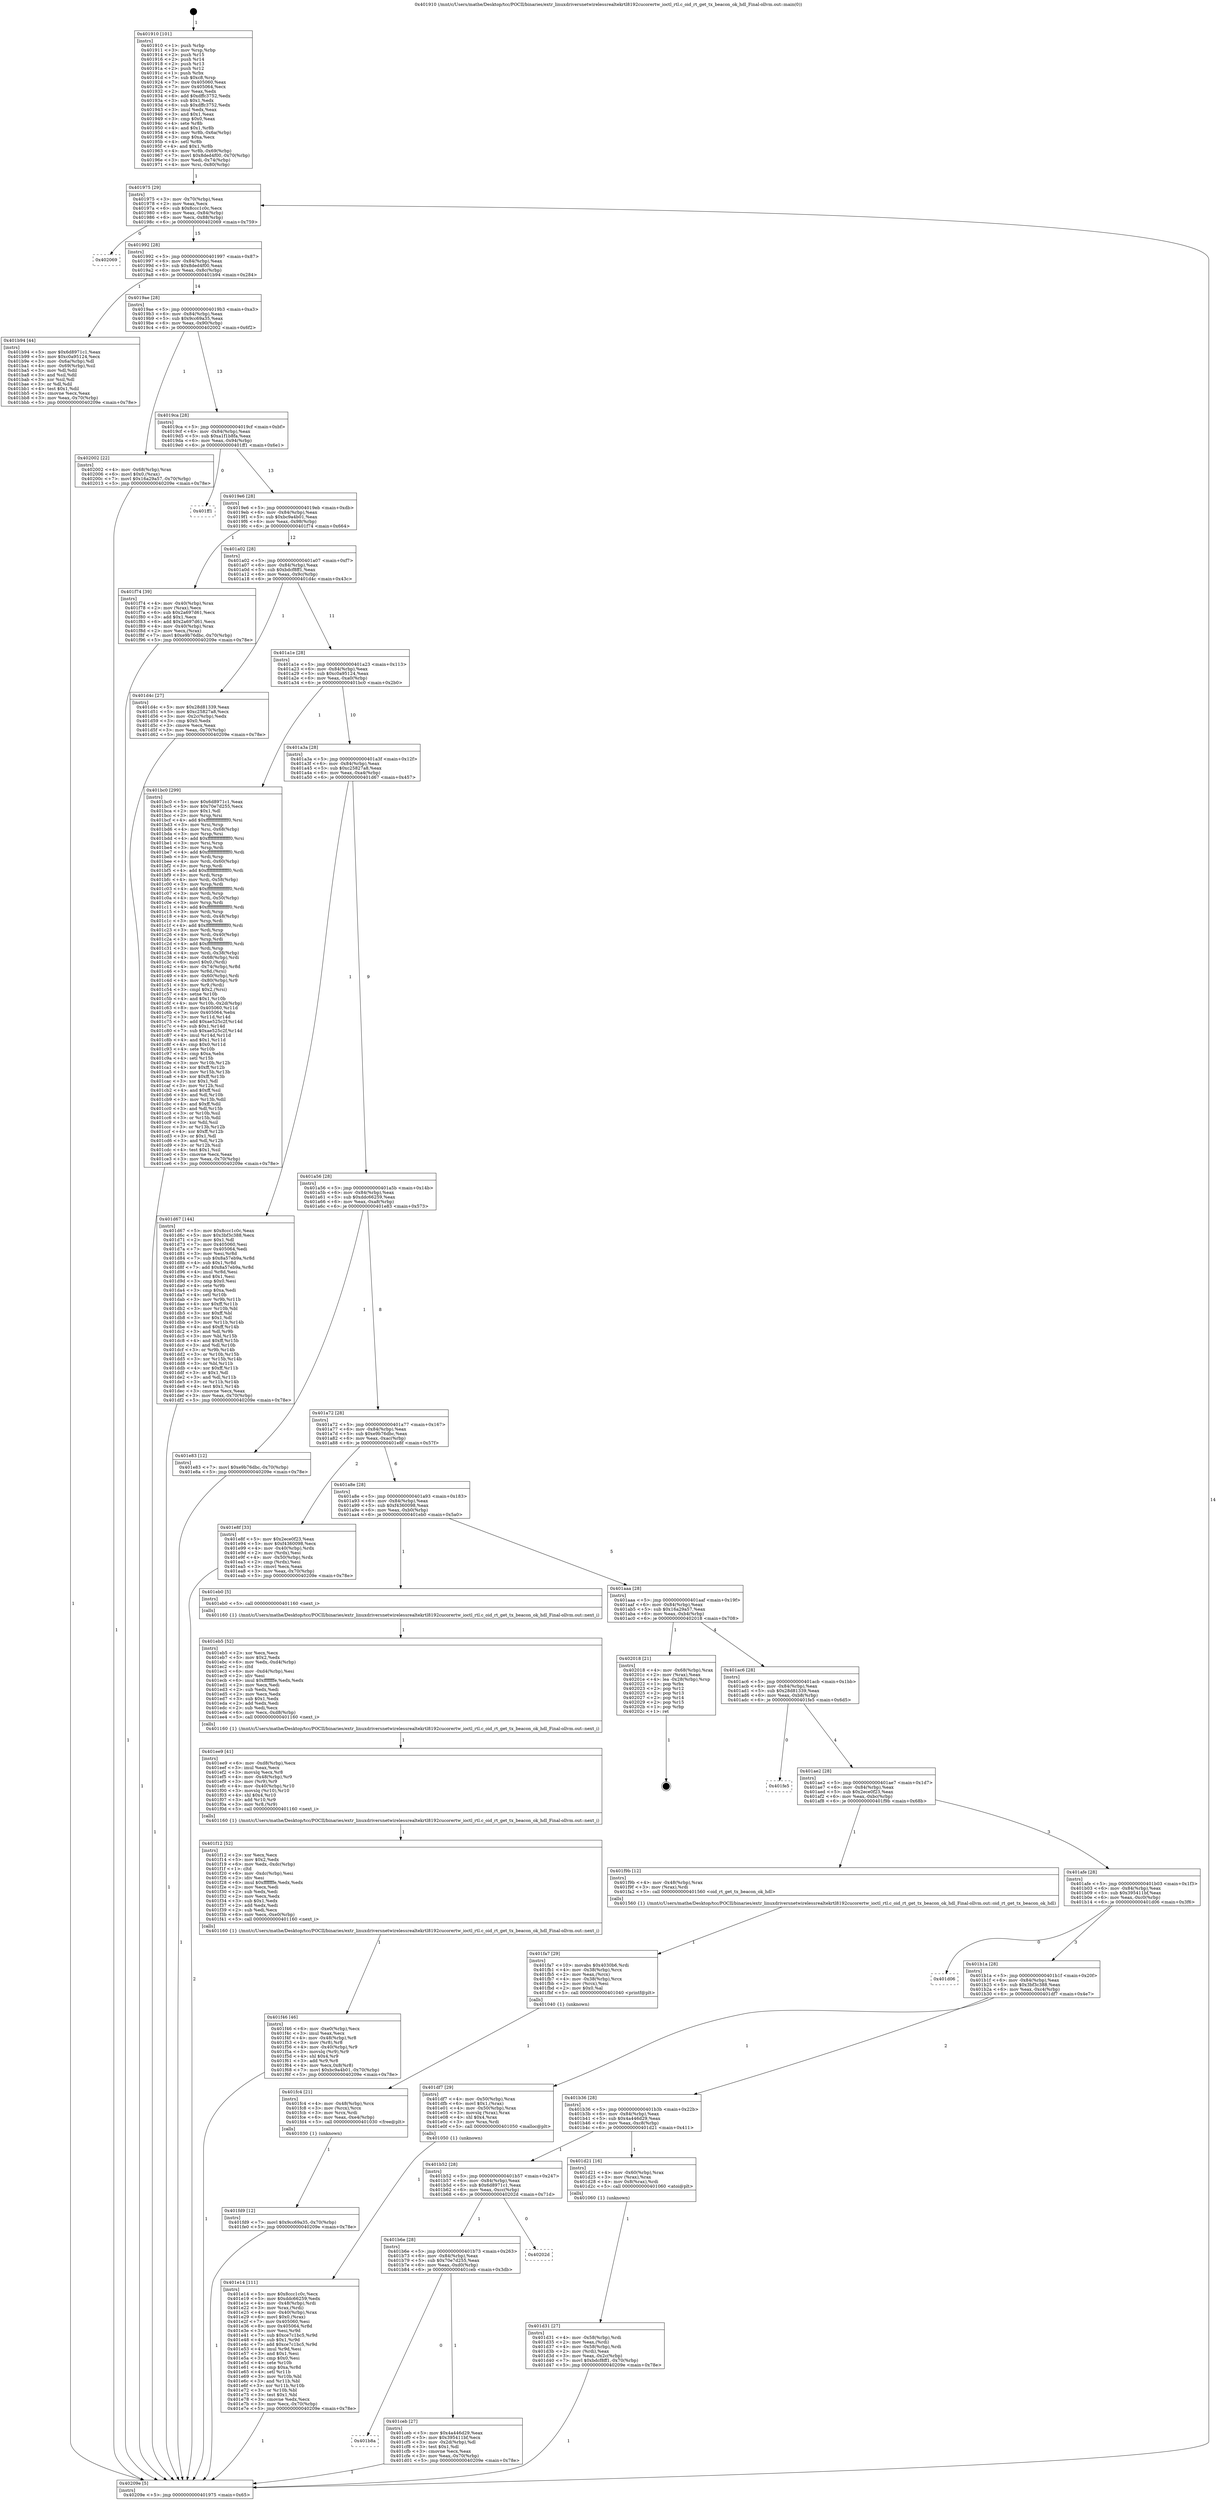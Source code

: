 digraph "0x401910" {
  label = "0x401910 (/mnt/c/Users/mathe/Desktop/tcc/POCII/binaries/extr_linuxdriversnetwirelessrealtekrtl8192cucorertw_ioctl_rtl.c_oid_rt_get_tx_beacon_ok_hdl_Final-ollvm.out::main(0))"
  labelloc = "t"
  node[shape=record]

  Entry [label="",width=0.3,height=0.3,shape=circle,fillcolor=black,style=filled]
  "0x401975" [label="{
     0x401975 [29]\l
     | [instrs]\l
     &nbsp;&nbsp;0x401975 \<+3\>: mov -0x70(%rbp),%eax\l
     &nbsp;&nbsp;0x401978 \<+2\>: mov %eax,%ecx\l
     &nbsp;&nbsp;0x40197a \<+6\>: sub $0x8ccc1c0c,%ecx\l
     &nbsp;&nbsp;0x401980 \<+6\>: mov %eax,-0x84(%rbp)\l
     &nbsp;&nbsp;0x401986 \<+6\>: mov %ecx,-0x88(%rbp)\l
     &nbsp;&nbsp;0x40198c \<+6\>: je 0000000000402069 \<main+0x759\>\l
  }"]
  "0x402069" [label="{
     0x402069\l
  }", style=dashed]
  "0x401992" [label="{
     0x401992 [28]\l
     | [instrs]\l
     &nbsp;&nbsp;0x401992 \<+5\>: jmp 0000000000401997 \<main+0x87\>\l
     &nbsp;&nbsp;0x401997 \<+6\>: mov -0x84(%rbp),%eax\l
     &nbsp;&nbsp;0x40199d \<+5\>: sub $0x8ded4f00,%eax\l
     &nbsp;&nbsp;0x4019a2 \<+6\>: mov %eax,-0x8c(%rbp)\l
     &nbsp;&nbsp;0x4019a8 \<+6\>: je 0000000000401b94 \<main+0x284\>\l
  }"]
  Exit [label="",width=0.3,height=0.3,shape=circle,fillcolor=black,style=filled,peripheries=2]
  "0x401b94" [label="{
     0x401b94 [44]\l
     | [instrs]\l
     &nbsp;&nbsp;0x401b94 \<+5\>: mov $0x6d8971c1,%eax\l
     &nbsp;&nbsp;0x401b99 \<+5\>: mov $0xc0a95124,%ecx\l
     &nbsp;&nbsp;0x401b9e \<+3\>: mov -0x6a(%rbp),%dl\l
     &nbsp;&nbsp;0x401ba1 \<+4\>: mov -0x69(%rbp),%sil\l
     &nbsp;&nbsp;0x401ba5 \<+3\>: mov %dl,%dil\l
     &nbsp;&nbsp;0x401ba8 \<+3\>: and %sil,%dil\l
     &nbsp;&nbsp;0x401bab \<+3\>: xor %sil,%dl\l
     &nbsp;&nbsp;0x401bae \<+3\>: or %dl,%dil\l
     &nbsp;&nbsp;0x401bb1 \<+4\>: test $0x1,%dil\l
     &nbsp;&nbsp;0x401bb5 \<+3\>: cmovne %ecx,%eax\l
     &nbsp;&nbsp;0x401bb8 \<+3\>: mov %eax,-0x70(%rbp)\l
     &nbsp;&nbsp;0x401bbb \<+5\>: jmp 000000000040209e \<main+0x78e\>\l
  }"]
  "0x4019ae" [label="{
     0x4019ae [28]\l
     | [instrs]\l
     &nbsp;&nbsp;0x4019ae \<+5\>: jmp 00000000004019b3 \<main+0xa3\>\l
     &nbsp;&nbsp;0x4019b3 \<+6\>: mov -0x84(%rbp),%eax\l
     &nbsp;&nbsp;0x4019b9 \<+5\>: sub $0x9cc69a35,%eax\l
     &nbsp;&nbsp;0x4019be \<+6\>: mov %eax,-0x90(%rbp)\l
     &nbsp;&nbsp;0x4019c4 \<+6\>: je 0000000000402002 \<main+0x6f2\>\l
  }"]
  "0x40209e" [label="{
     0x40209e [5]\l
     | [instrs]\l
     &nbsp;&nbsp;0x40209e \<+5\>: jmp 0000000000401975 \<main+0x65\>\l
  }"]
  "0x401910" [label="{
     0x401910 [101]\l
     | [instrs]\l
     &nbsp;&nbsp;0x401910 \<+1\>: push %rbp\l
     &nbsp;&nbsp;0x401911 \<+3\>: mov %rsp,%rbp\l
     &nbsp;&nbsp;0x401914 \<+2\>: push %r15\l
     &nbsp;&nbsp;0x401916 \<+2\>: push %r14\l
     &nbsp;&nbsp;0x401918 \<+2\>: push %r13\l
     &nbsp;&nbsp;0x40191a \<+2\>: push %r12\l
     &nbsp;&nbsp;0x40191c \<+1\>: push %rbx\l
     &nbsp;&nbsp;0x40191d \<+7\>: sub $0xc8,%rsp\l
     &nbsp;&nbsp;0x401924 \<+7\>: mov 0x405060,%eax\l
     &nbsp;&nbsp;0x40192b \<+7\>: mov 0x405064,%ecx\l
     &nbsp;&nbsp;0x401932 \<+2\>: mov %eax,%edx\l
     &nbsp;&nbsp;0x401934 \<+6\>: add $0xdffc3752,%edx\l
     &nbsp;&nbsp;0x40193a \<+3\>: sub $0x1,%edx\l
     &nbsp;&nbsp;0x40193d \<+6\>: sub $0xdffc3752,%edx\l
     &nbsp;&nbsp;0x401943 \<+3\>: imul %edx,%eax\l
     &nbsp;&nbsp;0x401946 \<+3\>: and $0x1,%eax\l
     &nbsp;&nbsp;0x401949 \<+3\>: cmp $0x0,%eax\l
     &nbsp;&nbsp;0x40194c \<+4\>: sete %r8b\l
     &nbsp;&nbsp;0x401950 \<+4\>: and $0x1,%r8b\l
     &nbsp;&nbsp;0x401954 \<+4\>: mov %r8b,-0x6a(%rbp)\l
     &nbsp;&nbsp;0x401958 \<+3\>: cmp $0xa,%ecx\l
     &nbsp;&nbsp;0x40195b \<+4\>: setl %r8b\l
     &nbsp;&nbsp;0x40195f \<+4\>: and $0x1,%r8b\l
     &nbsp;&nbsp;0x401963 \<+4\>: mov %r8b,-0x69(%rbp)\l
     &nbsp;&nbsp;0x401967 \<+7\>: movl $0x8ded4f00,-0x70(%rbp)\l
     &nbsp;&nbsp;0x40196e \<+3\>: mov %edi,-0x74(%rbp)\l
     &nbsp;&nbsp;0x401971 \<+4\>: mov %rsi,-0x80(%rbp)\l
  }"]
  "0x401fd9" [label="{
     0x401fd9 [12]\l
     | [instrs]\l
     &nbsp;&nbsp;0x401fd9 \<+7\>: movl $0x9cc69a35,-0x70(%rbp)\l
     &nbsp;&nbsp;0x401fe0 \<+5\>: jmp 000000000040209e \<main+0x78e\>\l
  }"]
  "0x402002" [label="{
     0x402002 [22]\l
     | [instrs]\l
     &nbsp;&nbsp;0x402002 \<+4\>: mov -0x68(%rbp),%rax\l
     &nbsp;&nbsp;0x402006 \<+6\>: movl $0x0,(%rax)\l
     &nbsp;&nbsp;0x40200c \<+7\>: movl $0x16a29a57,-0x70(%rbp)\l
     &nbsp;&nbsp;0x402013 \<+5\>: jmp 000000000040209e \<main+0x78e\>\l
  }"]
  "0x4019ca" [label="{
     0x4019ca [28]\l
     | [instrs]\l
     &nbsp;&nbsp;0x4019ca \<+5\>: jmp 00000000004019cf \<main+0xbf\>\l
     &nbsp;&nbsp;0x4019cf \<+6\>: mov -0x84(%rbp),%eax\l
     &nbsp;&nbsp;0x4019d5 \<+5\>: sub $0xa1f1b8fa,%eax\l
     &nbsp;&nbsp;0x4019da \<+6\>: mov %eax,-0x94(%rbp)\l
     &nbsp;&nbsp;0x4019e0 \<+6\>: je 0000000000401ff1 \<main+0x6e1\>\l
  }"]
  "0x401fc4" [label="{
     0x401fc4 [21]\l
     | [instrs]\l
     &nbsp;&nbsp;0x401fc4 \<+4\>: mov -0x48(%rbp),%rcx\l
     &nbsp;&nbsp;0x401fc8 \<+3\>: mov (%rcx),%rcx\l
     &nbsp;&nbsp;0x401fcb \<+3\>: mov %rcx,%rdi\l
     &nbsp;&nbsp;0x401fce \<+6\>: mov %eax,-0xe4(%rbp)\l
     &nbsp;&nbsp;0x401fd4 \<+5\>: call 0000000000401030 \<free@plt\>\l
     | [calls]\l
     &nbsp;&nbsp;0x401030 \{1\} (unknown)\l
  }"]
  "0x401ff1" [label="{
     0x401ff1\l
  }", style=dashed]
  "0x4019e6" [label="{
     0x4019e6 [28]\l
     | [instrs]\l
     &nbsp;&nbsp;0x4019e6 \<+5\>: jmp 00000000004019eb \<main+0xdb\>\l
     &nbsp;&nbsp;0x4019eb \<+6\>: mov -0x84(%rbp),%eax\l
     &nbsp;&nbsp;0x4019f1 \<+5\>: sub $0xbc9a4b01,%eax\l
     &nbsp;&nbsp;0x4019f6 \<+6\>: mov %eax,-0x98(%rbp)\l
     &nbsp;&nbsp;0x4019fc \<+6\>: je 0000000000401f74 \<main+0x664\>\l
  }"]
  "0x401fa7" [label="{
     0x401fa7 [29]\l
     | [instrs]\l
     &nbsp;&nbsp;0x401fa7 \<+10\>: movabs $0x4030b6,%rdi\l
     &nbsp;&nbsp;0x401fb1 \<+4\>: mov -0x38(%rbp),%rcx\l
     &nbsp;&nbsp;0x401fb5 \<+2\>: mov %eax,(%rcx)\l
     &nbsp;&nbsp;0x401fb7 \<+4\>: mov -0x38(%rbp),%rcx\l
     &nbsp;&nbsp;0x401fbb \<+2\>: mov (%rcx),%esi\l
     &nbsp;&nbsp;0x401fbd \<+2\>: mov $0x0,%al\l
     &nbsp;&nbsp;0x401fbf \<+5\>: call 0000000000401040 \<printf@plt\>\l
     | [calls]\l
     &nbsp;&nbsp;0x401040 \{1\} (unknown)\l
  }"]
  "0x401f74" [label="{
     0x401f74 [39]\l
     | [instrs]\l
     &nbsp;&nbsp;0x401f74 \<+4\>: mov -0x40(%rbp),%rax\l
     &nbsp;&nbsp;0x401f78 \<+2\>: mov (%rax),%ecx\l
     &nbsp;&nbsp;0x401f7a \<+6\>: sub $0x2a697d61,%ecx\l
     &nbsp;&nbsp;0x401f80 \<+3\>: add $0x1,%ecx\l
     &nbsp;&nbsp;0x401f83 \<+6\>: add $0x2a697d61,%ecx\l
     &nbsp;&nbsp;0x401f89 \<+4\>: mov -0x40(%rbp),%rax\l
     &nbsp;&nbsp;0x401f8d \<+2\>: mov %ecx,(%rax)\l
     &nbsp;&nbsp;0x401f8f \<+7\>: movl $0xe9b76dbc,-0x70(%rbp)\l
     &nbsp;&nbsp;0x401f96 \<+5\>: jmp 000000000040209e \<main+0x78e\>\l
  }"]
  "0x401a02" [label="{
     0x401a02 [28]\l
     | [instrs]\l
     &nbsp;&nbsp;0x401a02 \<+5\>: jmp 0000000000401a07 \<main+0xf7\>\l
     &nbsp;&nbsp;0x401a07 \<+6\>: mov -0x84(%rbp),%eax\l
     &nbsp;&nbsp;0x401a0d \<+5\>: sub $0xbdcf8ff1,%eax\l
     &nbsp;&nbsp;0x401a12 \<+6\>: mov %eax,-0x9c(%rbp)\l
     &nbsp;&nbsp;0x401a18 \<+6\>: je 0000000000401d4c \<main+0x43c\>\l
  }"]
  "0x401f46" [label="{
     0x401f46 [46]\l
     | [instrs]\l
     &nbsp;&nbsp;0x401f46 \<+6\>: mov -0xe0(%rbp),%ecx\l
     &nbsp;&nbsp;0x401f4c \<+3\>: imul %eax,%ecx\l
     &nbsp;&nbsp;0x401f4f \<+4\>: mov -0x48(%rbp),%r8\l
     &nbsp;&nbsp;0x401f53 \<+3\>: mov (%r8),%r8\l
     &nbsp;&nbsp;0x401f56 \<+4\>: mov -0x40(%rbp),%r9\l
     &nbsp;&nbsp;0x401f5a \<+3\>: movslq (%r9),%r9\l
     &nbsp;&nbsp;0x401f5d \<+4\>: shl $0x4,%r9\l
     &nbsp;&nbsp;0x401f61 \<+3\>: add %r9,%r8\l
     &nbsp;&nbsp;0x401f64 \<+4\>: mov %ecx,0x8(%r8)\l
     &nbsp;&nbsp;0x401f68 \<+7\>: movl $0xbc9a4b01,-0x70(%rbp)\l
     &nbsp;&nbsp;0x401f6f \<+5\>: jmp 000000000040209e \<main+0x78e\>\l
  }"]
  "0x401d4c" [label="{
     0x401d4c [27]\l
     | [instrs]\l
     &nbsp;&nbsp;0x401d4c \<+5\>: mov $0x28d81339,%eax\l
     &nbsp;&nbsp;0x401d51 \<+5\>: mov $0xc25827a8,%ecx\l
     &nbsp;&nbsp;0x401d56 \<+3\>: mov -0x2c(%rbp),%edx\l
     &nbsp;&nbsp;0x401d59 \<+3\>: cmp $0x0,%edx\l
     &nbsp;&nbsp;0x401d5c \<+3\>: cmove %ecx,%eax\l
     &nbsp;&nbsp;0x401d5f \<+3\>: mov %eax,-0x70(%rbp)\l
     &nbsp;&nbsp;0x401d62 \<+5\>: jmp 000000000040209e \<main+0x78e\>\l
  }"]
  "0x401a1e" [label="{
     0x401a1e [28]\l
     | [instrs]\l
     &nbsp;&nbsp;0x401a1e \<+5\>: jmp 0000000000401a23 \<main+0x113\>\l
     &nbsp;&nbsp;0x401a23 \<+6\>: mov -0x84(%rbp),%eax\l
     &nbsp;&nbsp;0x401a29 \<+5\>: sub $0xc0a95124,%eax\l
     &nbsp;&nbsp;0x401a2e \<+6\>: mov %eax,-0xa0(%rbp)\l
     &nbsp;&nbsp;0x401a34 \<+6\>: je 0000000000401bc0 \<main+0x2b0\>\l
  }"]
  "0x401f12" [label="{
     0x401f12 [52]\l
     | [instrs]\l
     &nbsp;&nbsp;0x401f12 \<+2\>: xor %ecx,%ecx\l
     &nbsp;&nbsp;0x401f14 \<+5\>: mov $0x2,%edx\l
     &nbsp;&nbsp;0x401f19 \<+6\>: mov %edx,-0xdc(%rbp)\l
     &nbsp;&nbsp;0x401f1f \<+1\>: cltd\l
     &nbsp;&nbsp;0x401f20 \<+6\>: mov -0xdc(%rbp),%esi\l
     &nbsp;&nbsp;0x401f26 \<+2\>: idiv %esi\l
     &nbsp;&nbsp;0x401f28 \<+6\>: imul $0xfffffffe,%edx,%edx\l
     &nbsp;&nbsp;0x401f2e \<+2\>: mov %ecx,%edi\l
     &nbsp;&nbsp;0x401f30 \<+2\>: sub %edx,%edi\l
     &nbsp;&nbsp;0x401f32 \<+2\>: mov %ecx,%edx\l
     &nbsp;&nbsp;0x401f34 \<+3\>: sub $0x1,%edx\l
     &nbsp;&nbsp;0x401f37 \<+2\>: add %edx,%edi\l
     &nbsp;&nbsp;0x401f39 \<+2\>: sub %edi,%ecx\l
     &nbsp;&nbsp;0x401f3b \<+6\>: mov %ecx,-0xe0(%rbp)\l
     &nbsp;&nbsp;0x401f41 \<+5\>: call 0000000000401160 \<next_i\>\l
     | [calls]\l
     &nbsp;&nbsp;0x401160 \{1\} (/mnt/c/Users/mathe/Desktop/tcc/POCII/binaries/extr_linuxdriversnetwirelessrealtekrtl8192cucorertw_ioctl_rtl.c_oid_rt_get_tx_beacon_ok_hdl_Final-ollvm.out::next_i)\l
  }"]
  "0x401bc0" [label="{
     0x401bc0 [299]\l
     | [instrs]\l
     &nbsp;&nbsp;0x401bc0 \<+5\>: mov $0x6d8971c1,%eax\l
     &nbsp;&nbsp;0x401bc5 \<+5\>: mov $0x70e7d255,%ecx\l
     &nbsp;&nbsp;0x401bca \<+2\>: mov $0x1,%dl\l
     &nbsp;&nbsp;0x401bcc \<+3\>: mov %rsp,%rsi\l
     &nbsp;&nbsp;0x401bcf \<+4\>: add $0xfffffffffffffff0,%rsi\l
     &nbsp;&nbsp;0x401bd3 \<+3\>: mov %rsi,%rsp\l
     &nbsp;&nbsp;0x401bd6 \<+4\>: mov %rsi,-0x68(%rbp)\l
     &nbsp;&nbsp;0x401bda \<+3\>: mov %rsp,%rsi\l
     &nbsp;&nbsp;0x401bdd \<+4\>: add $0xfffffffffffffff0,%rsi\l
     &nbsp;&nbsp;0x401be1 \<+3\>: mov %rsi,%rsp\l
     &nbsp;&nbsp;0x401be4 \<+3\>: mov %rsp,%rdi\l
     &nbsp;&nbsp;0x401be7 \<+4\>: add $0xfffffffffffffff0,%rdi\l
     &nbsp;&nbsp;0x401beb \<+3\>: mov %rdi,%rsp\l
     &nbsp;&nbsp;0x401bee \<+4\>: mov %rdi,-0x60(%rbp)\l
     &nbsp;&nbsp;0x401bf2 \<+3\>: mov %rsp,%rdi\l
     &nbsp;&nbsp;0x401bf5 \<+4\>: add $0xfffffffffffffff0,%rdi\l
     &nbsp;&nbsp;0x401bf9 \<+3\>: mov %rdi,%rsp\l
     &nbsp;&nbsp;0x401bfc \<+4\>: mov %rdi,-0x58(%rbp)\l
     &nbsp;&nbsp;0x401c00 \<+3\>: mov %rsp,%rdi\l
     &nbsp;&nbsp;0x401c03 \<+4\>: add $0xfffffffffffffff0,%rdi\l
     &nbsp;&nbsp;0x401c07 \<+3\>: mov %rdi,%rsp\l
     &nbsp;&nbsp;0x401c0a \<+4\>: mov %rdi,-0x50(%rbp)\l
     &nbsp;&nbsp;0x401c0e \<+3\>: mov %rsp,%rdi\l
     &nbsp;&nbsp;0x401c11 \<+4\>: add $0xfffffffffffffff0,%rdi\l
     &nbsp;&nbsp;0x401c15 \<+3\>: mov %rdi,%rsp\l
     &nbsp;&nbsp;0x401c18 \<+4\>: mov %rdi,-0x48(%rbp)\l
     &nbsp;&nbsp;0x401c1c \<+3\>: mov %rsp,%rdi\l
     &nbsp;&nbsp;0x401c1f \<+4\>: add $0xfffffffffffffff0,%rdi\l
     &nbsp;&nbsp;0x401c23 \<+3\>: mov %rdi,%rsp\l
     &nbsp;&nbsp;0x401c26 \<+4\>: mov %rdi,-0x40(%rbp)\l
     &nbsp;&nbsp;0x401c2a \<+3\>: mov %rsp,%rdi\l
     &nbsp;&nbsp;0x401c2d \<+4\>: add $0xfffffffffffffff0,%rdi\l
     &nbsp;&nbsp;0x401c31 \<+3\>: mov %rdi,%rsp\l
     &nbsp;&nbsp;0x401c34 \<+4\>: mov %rdi,-0x38(%rbp)\l
     &nbsp;&nbsp;0x401c38 \<+4\>: mov -0x68(%rbp),%rdi\l
     &nbsp;&nbsp;0x401c3c \<+6\>: movl $0x0,(%rdi)\l
     &nbsp;&nbsp;0x401c42 \<+4\>: mov -0x74(%rbp),%r8d\l
     &nbsp;&nbsp;0x401c46 \<+3\>: mov %r8d,(%rsi)\l
     &nbsp;&nbsp;0x401c49 \<+4\>: mov -0x60(%rbp),%rdi\l
     &nbsp;&nbsp;0x401c4d \<+4\>: mov -0x80(%rbp),%r9\l
     &nbsp;&nbsp;0x401c51 \<+3\>: mov %r9,(%rdi)\l
     &nbsp;&nbsp;0x401c54 \<+3\>: cmpl $0x2,(%rsi)\l
     &nbsp;&nbsp;0x401c57 \<+4\>: setne %r10b\l
     &nbsp;&nbsp;0x401c5b \<+4\>: and $0x1,%r10b\l
     &nbsp;&nbsp;0x401c5f \<+4\>: mov %r10b,-0x2d(%rbp)\l
     &nbsp;&nbsp;0x401c63 \<+8\>: mov 0x405060,%r11d\l
     &nbsp;&nbsp;0x401c6b \<+7\>: mov 0x405064,%ebx\l
     &nbsp;&nbsp;0x401c72 \<+3\>: mov %r11d,%r14d\l
     &nbsp;&nbsp;0x401c75 \<+7\>: add $0xae525c2f,%r14d\l
     &nbsp;&nbsp;0x401c7c \<+4\>: sub $0x1,%r14d\l
     &nbsp;&nbsp;0x401c80 \<+7\>: sub $0xae525c2f,%r14d\l
     &nbsp;&nbsp;0x401c87 \<+4\>: imul %r14d,%r11d\l
     &nbsp;&nbsp;0x401c8b \<+4\>: and $0x1,%r11d\l
     &nbsp;&nbsp;0x401c8f \<+4\>: cmp $0x0,%r11d\l
     &nbsp;&nbsp;0x401c93 \<+4\>: sete %r10b\l
     &nbsp;&nbsp;0x401c97 \<+3\>: cmp $0xa,%ebx\l
     &nbsp;&nbsp;0x401c9a \<+4\>: setl %r15b\l
     &nbsp;&nbsp;0x401c9e \<+3\>: mov %r10b,%r12b\l
     &nbsp;&nbsp;0x401ca1 \<+4\>: xor $0xff,%r12b\l
     &nbsp;&nbsp;0x401ca5 \<+3\>: mov %r15b,%r13b\l
     &nbsp;&nbsp;0x401ca8 \<+4\>: xor $0xff,%r13b\l
     &nbsp;&nbsp;0x401cac \<+3\>: xor $0x1,%dl\l
     &nbsp;&nbsp;0x401caf \<+3\>: mov %r12b,%sil\l
     &nbsp;&nbsp;0x401cb2 \<+4\>: and $0xff,%sil\l
     &nbsp;&nbsp;0x401cb6 \<+3\>: and %dl,%r10b\l
     &nbsp;&nbsp;0x401cb9 \<+3\>: mov %r13b,%dil\l
     &nbsp;&nbsp;0x401cbc \<+4\>: and $0xff,%dil\l
     &nbsp;&nbsp;0x401cc0 \<+3\>: and %dl,%r15b\l
     &nbsp;&nbsp;0x401cc3 \<+3\>: or %r10b,%sil\l
     &nbsp;&nbsp;0x401cc6 \<+3\>: or %r15b,%dil\l
     &nbsp;&nbsp;0x401cc9 \<+3\>: xor %dil,%sil\l
     &nbsp;&nbsp;0x401ccc \<+3\>: or %r13b,%r12b\l
     &nbsp;&nbsp;0x401ccf \<+4\>: xor $0xff,%r12b\l
     &nbsp;&nbsp;0x401cd3 \<+3\>: or $0x1,%dl\l
     &nbsp;&nbsp;0x401cd6 \<+3\>: and %dl,%r12b\l
     &nbsp;&nbsp;0x401cd9 \<+3\>: or %r12b,%sil\l
     &nbsp;&nbsp;0x401cdc \<+4\>: test $0x1,%sil\l
     &nbsp;&nbsp;0x401ce0 \<+3\>: cmovne %ecx,%eax\l
     &nbsp;&nbsp;0x401ce3 \<+3\>: mov %eax,-0x70(%rbp)\l
     &nbsp;&nbsp;0x401ce6 \<+5\>: jmp 000000000040209e \<main+0x78e\>\l
  }"]
  "0x401a3a" [label="{
     0x401a3a [28]\l
     | [instrs]\l
     &nbsp;&nbsp;0x401a3a \<+5\>: jmp 0000000000401a3f \<main+0x12f\>\l
     &nbsp;&nbsp;0x401a3f \<+6\>: mov -0x84(%rbp),%eax\l
     &nbsp;&nbsp;0x401a45 \<+5\>: sub $0xc25827a8,%eax\l
     &nbsp;&nbsp;0x401a4a \<+6\>: mov %eax,-0xa4(%rbp)\l
     &nbsp;&nbsp;0x401a50 \<+6\>: je 0000000000401d67 \<main+0x457\>\l
  }"]
  "0x401ee9" [label="{
     0x401ee9 [41]\l
     | [instrs]\l
     &nbsp;&nbsp;0x401ee9 \<+6\>: mov -0xd8(%rbp),%ecx\l
     &nbsp;&nbsp;0x401eef \<+3\>: imul %eax,%ecx\l
     &nbsp;&nbsp;0x401ef2 \<+3\>: movslq %ecx,%r8\l
     &nbsp;&nbsp;0x401ef5 \<+4\>: mov -0x48(%rbp),%r9\l
     &nbsp;&nbsp;0x401ef9 \<+3\>: mov (%r9),%r9\l
     &nbsp;&nbsp;0x401efc \<+4\>: mov -0x40(%rbp),%r10\l
     &nbsp;&nbsp;0x401f00 \<+3\>: movslq (%r10),%r10\l
     &nbsp;&nbsp;0x401f03 \<+4\>: shl $0x4,%r10\l
     &nbsp;&nbsp;0x401f07 \<+3\>: add %r10,%r9\l
     &nbsp;&nbsp;0x401f0a \<+3\>: mov %r8,(%r9)\l
     &nbsp;&nbsp;0x401f0d \<+5\>: call 0000000000401160 \<next_i\>\l
     | [calls]\l
     &nbsp;&nbsp;0x401160 \{1\} (/mnt/c/Users/mathe/Desktop/tcc/POCII/binaries/extr_linuxdriversnetwirelessrealtekrtl8192cucorertw_ioctl_rtl.c_oid_rt_get_tx_beacon_ok_hdl_Final-ollvm.out::next_i)\l
  }"]
  "0x401eb5" [label="{
     0x401eb5 [52]\l
     | [instrs]\l
     &nbsp;&nbsp;0x401eb5 \<+2\>: xor %ecx,%ecx\l
     &nbsp;&nbsp;0x401eb7 \<+5\>: mov $0x2,%edx\l
     &nbsp;&nbsp;0x401ebc \<+6\>: mov %edx,-0xd4(%rbp)\l
     &nbsp;&nbsp;0x401ec2 \<+1\>: cltd\l
     &nbsp;&nbsp;0x401ec3 \<+6\>: mov -0xd4(%rbp),%esi\l
     &nbsp;&nbsp;0x401ec9 \<+2\>: idiv %esi\l
     &nbsp;&nbsp;0x401ecb \<+6\>: imul $0xfffffffe,%edx,%edx\l
     &nbsp;&nbsp;0x401ed1 \<+2\>: mov %ecx,%edi\l
     &nbsp;&nbsp;0x401ed3 \<+2\>: sub %edx,%edi\l
     &nbsp;&nbsp;0x401ed5 \<+2\>: mov %ecx,%edx\l
     &nbsp;&nbsp;0x401ed7 \<+3\>: sub $0x1,%edx\l
     &nbsp;&nbsp;0x401eda \<+2\>: add %edx,%edi\l
     &nbsp;&nbsp;0x401edc \<+2\>: sub %edi,%ecx\l
     &nbsp;&nbsp;0x401ede \<+6\>: mov %ecx,-0xd8(%rbp)\l
     &nbsp;&nbsp;0x401ee4 \<+5\>: call 0000000000401160 \<next_i\>\l
     | [calls]\l
     &nbsp;&nbsp;0x401160 \{1\} (/mnt/c/Users/mathe/Desktop/tcc/POCII/binaries/extr_linuxdriversnetwirelessrealtekrtl8192cucorertw_ioctl_rtl.c_oid_rt_get_tx_beacon_ok_hdl_Final-ollvm.out::next_i)\l
  }"]
  "0x401d67" [label="{
     0x401d67 [144]\l
     | [instrs]\l
     &nbsp;&nbsp;0x401d67 \<+5\>: mov $0x8ccc1c0c,%eax\l
     &nbsp;&nbsp;0x401d6c \<+5\>: mov $0x3bf3c388,%ecx\l
     &nbsp;&nbsp;0x401d71 \<+2\>: mov $0x1,%dl\l
     &nbsp;&nbsp;0x401d73 \<+7\>: mov 0x405060,%esi\l
     &nbsp;&nbsp;0x401d7a \<+7\>: mov 0x405064,%edi\l
     &nbsp;&nbsp;0x401d81 \<+3\>: mov %esi,%r8d\l
     &nbsp;&nbsp;0x401d84 \<+7\>: sub $0x8a57eb9a,%r8d\l
     &nbsp;&nbsp;0x401d8b \<+4\>: sub $0x1,%r8d\l
     &nbsp;&nbsp;0x401d8f \<+7\>: add $0x8a57eb9a,%r8d\l
     &nbsp;&nbsp;0x401d96 \<+4\>: imul %r8d,%esi\l
     &nbsp;&nbsp;0x401d9a \<+3\>: and $0x1,%esi\l
     &nbsp;&nbsp;0x401d9d \<+3\>: cmp $0x0,%esi\l
     &nbsp;&nbsp;0x401da0 \<+4\>: sete %r9b\l
     &nbsp;&nbsp;0x401da4 \<+3\>: cmp $0xa,%edi\l
     &nbsp;&nbsp;0x401da7 \<+4\>: setl %r10b\l
     &nbsp;&nbsp;0x401dab \<+3\>: mov %r9b,%r11b\l
     &nbsp;&nbsp;0x401dae \<+4\>: xor $0xff,%r11b\l
     &nbsp;&nbsp;0x401db2 \<+3\>: mov %r10b,%bl\l
     &nbsp;&nbsp;0x401db5 \<+3\>: xor $0xff,%bl\l
     &nbsp;&nbsp;0x401db8 \<+3\>: xor $0x1,%dl\l
     &nbsp;&nbsp;0x401dbb \<+3\>: mov %r11b,%r14b\l
     &nbsp;&nbsp;0x401dbe \<+4\>: and $0xff,%r14b\l
     &nbsp;&nbsp;0x401dc2 \<+3\>: and %dl,%r9b\l
     &nbsp;&nbsp;0x401dc5 \<+3\>: mov %bl,%r15b\l
     &nbsp;&nbsp;0x401dc8 \<+4\>: and $0xff,%r15b\l
     &nbsp;&nbsp;0x401dcc \<+3\>: and %dl,%r10b\l
     &nbsp;&nbsp;0x401dcf \<+3\>: or %r9b,%r14b\l
     &nbsp;&nbsp;0x401dd2 \<+3\>: or %r10b,%r15b\l
     &nbsp;&nbsp;0x401dd5 \<+3\>: xor %r15b,%r14b\l
     &nbsp;&nbsp;0x401dd8 \<+3\>: or %bl,%r11b\l
     &nbsp;&nbsp;0x401ddb \<+4\>: xor $0xff,%r11b\l
     &nbsp;&nbsp;0x401ddf \<+3\>: or $0x1,%dl\l
     &nbsp;&nbsp;0x401de2 \<+3\>: and %dl,%r11b\l
     &nbsp;&nbsp;0x401de5 \<+3\>: or %r11b,%r14b\l
     &nbsp;&nbsp;0x401de8 \<+4\>: test $0x1,%r14b\l
     &nbsp;&nbsp;0x401dec \<+3\>: cmovne %ecx,%eax\l
     &nbsp;&nbsp;0x401def \<+3\>: mov %eax,-0x70(%rbp)\l
     &nbsp;&nbsp;0x401df2 \<+5\>: jmp 000000000040209e \<main+0x78e\>\l
  }"]
  "0x401a56" [label="{
     0x401a56 [28]\l
     | [instrs]\l
     &nbsp;&nbsp;0x401a56 \<+5\>: jmp 0000000000401a5b \<main+0x14b\>\l
     &nbsp;&nbsp;0x401a5b \<+6\>: mov -0x84(%rbp),%eax\l
     &nbsp;&nbsp;0x401a61 \<+5\>: sub $0xddc66259,%eax\l
     &nbsp;&nbsp;0x401a66 \<+6\>: mov %eax,-0xa8(%rbp)\l
     &nbsp;&nbsp;0x401a6c \<+6\>: je 0000000000401e83 \<main+0x573\>\l
  }"]
  "0x401e14" [label="{
     0x401e14 [111]\l
     | [instrs]\l
     &nbsp;&nbsp;0x401e14 \<+5\>: mov $0x8ccc1c0c,%ecx\l
     &nbsp;&nbsp;0x401e19 \<+5\>: mov $0xddc66259,%edx\l
     &nbsp;&nbsp;0x401e1e \<+4\>: mov -0x48(%rbp),%rdi\l
     &nbsp;&nbsp;0x401e22 \<+3\>: mov %rax,(%rdi)\l
     &nbsp;&nbsp;0x401e25 \<+4\>: mov -0x40(%rbp),%rax\l
     &nbsp;&nbsp;0x401e29 \<+6\>: movl $0x0,(%rax)\l
     &nbsp;&nbsp;0x401e2f \<+7\>: mov 0x405060,%esi\l
     &nbsp;&nbsp;0x401e36 \<+8\>: mov 0x405064,%r8d\l
     &nbsp;&nbsp;0x401e3e \<+3\>: mov %esi,%r9d\l
     &nbsp;&nbsp;0x401e41 \<+7\>: sub $0xce7c1bc5,%r9d\l
     &nbsp;&nbsp;0x401e48 \<+4\>: sub $0x1,%r9d\l
     &nbsp;&nbsp;0x401e4c \<+7\>: add $0xce7c1bc5,%r9d\l
     &nbsp;&nbsp;0x401e53 \<+4\>: imul %r9d,%esi\l
     &nbsp;&nbsp;0x401e57 \<+3\>: and $0x1,%esi\l
     &nbsp;&nbsp;0x401e5a \<+3\>: cmp $0x0,%esi\l
     &nbsp;&nbsp;0x401e5d \<+4\>: sete %r10b\l
     &nbsp;&nbsp;0x401e61 \<+4\>: cmp $0xa,%r8d\l
     &nbsp;&nbsp;0x401e65 \<+4\>: setl %r11b\l
     &nbsp;&nbsp;0x401e69 \<+3\>: mov %r10b,%bl\l
     &nbsp;&nbsp;0x401e6c \<+3\>: and %r11b,%bl\l
     &nbsp;&nbsp;0x401e6f \<+3\>: xor %r11b,%r10b\l
     &nbsp;&nbsp;0x401e72 \<+3\>: or %r10b,%bl\l
     &nbsp;&nbsp;0x401e75 \<+3\>: test $0x1,%bl\l
     &nbsp;&nbsp;0x401e78 \<+3\>: cmovne %edx,%ecx\l
     &nbsp;&nbsp;0x401e7b \<+3\>: mov %ecx,-0x70(%rbp)\l
     &nbsp;&nbsp;0x401e7e \<+5\>: jmp 000000000040209e \<main+0x78e\>\l
  }"]
  "0x401e83" [label="{
     0x401e83 [12]\l
     | [instrs]\l
     &nbsp;&nbsp;0x401e83 \<+7\>: movl $0xe9b76dbc,-0x70(%rbp)\l
     &nbsp;&nbsp;0x401e8a \<+5\>: jmp 000000000040209e \<main+0x78e\>\l
  }"]
  "0x401a72" [label="{
     0x401a72 [28]\l
     | [instrs]\l
     &nbsp;&nbsp;0x401a72 \<+5\>: jmp 0000000000401a77 \<main+0x167\>\l
     &nbsp;&nbsp;0x401a77 \<+6\>: mov -0x84(%rbp),%eax\l
     &nbsp;&nbsp;0x401a7d \<+5\>: sub $0xe9b76dbc,%eax\l
     &nbsp;&nbsp;0x401a82 \<+6\>: mov %eax,-0xac(%rbp)\l
     &nbsp;&nbsp;0x401a88 \<+6\>: je 0000000000401e8f \<main+0x57f\>\l
  }"]
  "0x401d31" [label="{
     0x401d31 [27]\l
     | [instrs]\l
     &nbsp;&nbsp;0x401d31 \<+4\>: mov -0x58(%rbp),%rdi\l
     &nbsp;&nbsp;0x401d35 \<+2\>: mov %eax,(%rdi)\l
     &nbsp;&nbsp;0x401d37 \<+4\>: mov -0x58(%rbp),%rdi\l
     &nbsp;&nbsp;0x401d3b \<+2\>: mov (%rdi),%eax\l
     &nbsp;&nbsp;0x401d3d \<+3\>: mov %eax,-0x2c(%rbp)\l
     &nbsp;&nbsp;0x401d40 \<+7\>: movl $0xbdcf8ff1,-0x70(%rbp)\l
     &nbsp;&nbsp;0x401d47 \<+5\>: jmp 000000000040209e \<main+0x78e\>\l
  }"]
  "0x401e8f" [label="{
     0x401e8f [33]\l
     | [instrs]\l
     &nbsp;&nbsp;0x401e8f \<+5\>: mov $0x2ece0f23,%eax\l
     &nbsp;&nbsp;0x401e94 \<+5\>: mov $0xf4360098,%ecx\l
     &nbsp;&nbsp;0x401e99 \<+4\>: mov -0x40(%rbp),%rdx\l
     &nbsp;&nbsp;0x401e9d \<+2\>: mov (%rdx),%esi\l
     &nbsp;&nbsp;0x401e9f \<+4\>: mov -0x50(%rbp),%rdx\l
     &nbsp;&nbsp;0x401ea3 \<+2\>: cmp (%rdx),%esi\l
     &nbsp;&nbsp;0x401ea5 \<+3\>: cmovl %ecx,%eax\l
     &nbsp;&nbsp;0x401ea8 \<+3\>: mov %eax,-0x70(%rbp)\l
     &nbsp;&nbsp;0x401eab \<+5\>: jmp 000000000040209e \<main+0x78e\>\l
  }"]
  "0x401a8e" [label="{
     0x401a8e [28]\l
     | [instrs]\l
     &nbsp;&nbsp;0x401a8e \<+5\>: jmp 0000000000401a93 \<main+0x183\>\l
     &nbsp;&nbsp;0x401a93 \<+6\>: mov -0x84(%rbp),%eax\l
     &nbsp;&nbsp;0x401a99 \<+5\>: sub $0xf4360098,%eax\l
     &nbsp;&nbsp;0x401a9e \<+6\>: mov %eax,-0xb0(%rbp)\l
     &nbsp;&nbsp;0x401aa4 \<+6\>: je 0000000000401eb0 \<main+0x5a0\>\l
  }"]
  "0x401b8a" [label="{
     0x401b8a\l
  }", style=dashed]
  "0x401eb0" [label="{
     0x401eb0 [5]\l
     | [instrs]\l
     &nbsp;&nbsp;0x401eb0 \<+5\>: call 0000000000401160 \<next_i\>\l
     | [calls]\l
     &nbsp;&nbsp;0x401160 \{1\} (/mnt/c/Users/mathe/Desktop/tcc/POCII/binaries/extr_linuxdriversnetwirelessrealtekrtl8192cucorertw_ioctl_rtl.c_oid_rt_get_tx_beacon_ok_hdl_Final-ollvm.out::next_i)\l
  }"]
  "0x401aaa" [label="{
     0x401aaa [28]\l
     | [instrs]\l
     &nbsp;&nbsp;0x401aaa \<+5\>: jmp 0000000000401aaf \<main+0x19f\>\l
     &nbsp;&nbsp;0x401aaf \<+6\>: mov -0x84(%rbp),%eax\l
     &nbsp;&nbsp;0x401ab5 \<+5\>: sub $0x16a29a57,%eax\l
     &nbsp;&nbsp;0x401aba \<+6\>: mov %eax,-0xb4(%rbp)\l
     &nbsp;&nbsp;0x401ac0 \<+6\>: je 0000000000402018 \<main+0x708\>\l
  }"]
  "0x401ceb" [label="{
     0x401ceb [27]\l
     | [instrs]\l
     &nbsp;&nbsp;0x401ceb \<+5\>: mov $0x4a446d29,%eax\l
     &nbsp;&nbsp;0x401cf0 \<+5\>: mov $0x395411bf,%ecx\l
     &nbsp;&nbsp;0x401cf5 \<+3\>: mov -0x2d(%rbp),%dl\l
     &nbsp;&nbsp;0x401cf8 \<+3\>: test $0x1,%dl\l
     &nbsp;&nbsp;0x401cfb \<+3\>: cmovne %ecx,%eax\l
     &nbsp;&nbsp;0x401cfe \<+3\>: mov %eax,-0x70(%rbp)\l
     &nbsp;&nbsp;0x401d01 \<+5\>: jmp 000000000040209e \<main+0x78e\>\l
  }"]
  "0x402018" [label="{
     0x402018 [21]\l
     | [instrs]\l
     &nbsp;&nbsp;0x402018 \<+4\>: mov -0x68(%rbp),%rax\l
     &nbsp;&nbsp;0x40201c \<+2\>: mov (%rax),%eax\l
     &nbsp;&nbsp;0x40201e \<+4\>: lea -0x28(%rbp),%rsp\l
     &nbsp;&nbsp;0x402022 \<+1\>: pop %rbx\l
     &nbsp;&nbsp;0x402023 \<+2\>: pop %r12\l
     &nbsp;&nbsp;0x402025 \<+2\>: pop %r13\l
     &nbsp;&nbsp;0x402027 \<+2\>: pop %r14\l
     &nbsp;&nbsp;0x402029 \<+2\>: pop %r15\l
     &nbsp;&nbsp;0x40202b \<+1\>: pop %rbp\l
     &nbsp;&nbsp;0x40202c \<+1\>: ret\l
  }"]
  "0x401ac6" [label="{
     0x401ac6 [28]\l
     | [instrs]\l
     &nbsp;&nbsp;0x401ac6 \<+5\>: jmp 0000000000401acb \<main+0x1bb\>\l
     &nbsp;&nbsp;0x401acb \<+6\>: mov -0x84(%rbp),%eax\l
     &nbsp;&nbsp;0x401ad1 \<+5\>: sub $0x28d81339,%eax\l
     &nbsp;&nbsp;0x401ad6 \<+6\>: mov %eax,-0xb8(%rbp)\l
     &nbsp;&nbsp;0x401adc \<+6\>: je 0000000000401fe5 \<main+0x6d5\>\l
  }"]
  "0x401b6e" [label="{
     0x401b6e [28]\l
     | [instrs]\l
     &nbsp;&nbsp;0x401b6e \<+5\>: jmp 0000000000401b73 \<main+0x263\>\l
     &nbsp;&nbsp;0x401b73 \<+6\>: mov -0x84(%rbp),%eax\l
     &nbsp;&nbsp;0x401b79 \<+5\>: sub $0x70e7d255,%eax\l
     &nbsp;&nbsp;0x401b7e \<+6\>: mov %eax,-0xd0(%rbp)\l
     &nbsp;&nbsp;0x401b84 \<+6\>: je 0000000000401ceb \<main+0x3db\>\l
  }"]
  "0x401fe5" [label="{
     0x401fe5\l
  }", style=dashed]
  "0x401ae2" [label="{
     0x401ae2 [28]\l
     | [instrs]\l
     &nbsp;&nbsp;0x401ae2 \<+5\>: jmp 0000000000401ae7 \<main+0x1d7\>\l
     &nbsp;&nbsp;0x401ae7 \<+6\>: mov -0x84(%rbp),%eax\l
     &nbsp;&nbsp;0x401aed \<+5\>: sub $0x2ece0f23,%eax\l
     &nbsp;&nbsp;0x401af2 \<+6\>: mov %eax,-0xbc(%rbp)\l
     &nbsp;&nbsp;0x401af8 \<+6\>: je 0000000000401f9b \<main+0x68b\>\l
  }"]
  "0x40202d" [label="{
     0x40202d\l
  }", style=dashed]
  "0x401f9b" [label="{
     0x401f9b [12]\l
     | [instrs]\l
     &nbsp;&nbsp;0x401f9b \<+4\>: mov -0x48(%rbp),%rax\l
     &nbsp;&nbsp;0x401f9f \<+3\>: mov (%rax),%rdi\l
     &nbsp;&nbsp;0x401fa2 \<+5\>: call 0000000000401560 \<oid_rt_get_tx_beacon_ok_hdl\>\l
     | [calls]\l
     &nbsp;&nbsp;0x401560 \{1\} (/mnt/c/Users/mathe/Desktop/tcc/POCII/binaries/extr_linuxdriversnetwirelessrealtekrtl8192cucorertw_ioctl_rtl.c_oid_rt_get_tx_beacon_ok_hdl_Final-ollvm.out::oid_rt_get_tx_beacon_ok_hdl)\l
  }"]
  "0x401afe" [label="{
     0x401afe [28]\l
     | [instrs]\l
     &nbsp;&nbsp;0x401afe \<+5\>: jmp 0000000000401b03 \<main+0x1f3\>\l
     &nbsp;&nbsp;0x401b03 \<+6\>: mov -0x84(%rbp),%eax\l
     &nbsp;&nbsp;0x401b09 \<+5\>: sub $0x395411bf,%eax\l
     &nbsp;&nbsp;0x401b0e \<+6\>: mov %eax,-0xc0(%rbp)\l
     &nbsp;&nbsp;0x401b14 \<+6\>: je 0000000000401d06 \<main+0x3f6\>\l
  }"]
  "0x401b52" [label="{
     0x401b52 [28]\l
     | [instrs]\l
     &nbsp;&nbsp;0x401b52 \<+5\>: jmp 0000000000401b57 \<main+0x247\>\l
     &nbsp;&nbsp;0x401b57 \<+6\>: mov -0x84(%rbp),%eax\l
     &nbsp;&nbsp;0x401b5d \<+5\>: sub $0x6d8971c1,%eax\l
     &nbsp;&nbsp;0x401b62 \<+6\>: mov %eax,-0xcc(%rbp)\l
     &nbsp;&nbsp;0x401b68 \<+6\>: je 000000000040202d \<main+0x71d\>\l
  }"]
  "0x401d06" [label="{
     0x401d06\l
  }", style=dashed]
  "0x401b1a" [label="{
     0x401b1a [28]\l
     | [instrs]\l
     &nbsp;&nbsp;0x401b1a \<+5\>: jmp 0000000000401b1f \<main+0x20f\>\l
     &nbsp;&nbsp;0x401b1f \<+6\>: mov -0x84(%rbp),%eax\l
     &nbsp;&nbsp;0x401b25 \<+5\>: sub $0x3bf3c388,%eax\l
     &nbsp;&nbsp;0x401b2a \<+6\>: mov %eax,-0xc4(%rbp)\l
     &nbsp;&nbsp;0x401b30 \<+6\>: je 0000000000401df7 \<main+0x4e7\>\l
  }"]
  "0x401d21" [label="{
     0x401d21 [16]\l
     | [instrs]\l
     &nbsp;&nbsp;0x401d21 \<+4\>: mov -0x60(%rbp),%rax\l
     &nbsp;&nbsp;0x401d25 \<+3\>: mov (%rax),%rax\l
     &nbsp;&nbsp;0x401d28 \<+4\>: mov 0x8(%rax),%rdi\l
     &nbsp;&nbsp;0x401d2c \<+5\>: call 0000000000401060 \<atoi@plt\>\l
     | [calls]\l
     &nbsp;&nbsp;0x401060 \{1\} (unknown)\l
  }"]
  "0x401df7" [label="{
     0x401df7 [29]\l
     | [instrs]\l
     &nbsp;&nbsp;0x401df7 \<+4\>: mov -0x50(%rbp),%rax\l
     &nbsp;&nbsp;0x401dfb \<+6\>: movl $0x1,(%rax)\l
     &nbsp;&nbsp;0x401e01 \<+4\>: mov -0x50(%rbp),%rax\l
     &nbsp;&nbsp;0x401e05 \<+3\>: movslq (%rax),%rax\l
     &nbsp;&nbsp;0x401e08 \<+4\>: shl $0x4,%rax\l
     &nbsp;&nbsp;0x401e0c \<+3\>: mov %rax,%rdi\l
     &nbsp;&nbsp;0x401e0f \<+5\>: call 0000000000401050 \<malloc@plt\>\l
     | [calls]\l
     &nbsp;&nbsp;0x401050 \{1\} (unknown)\l
  }"]
  "0x401b36" [label="{
     0x401b36 [28]\l
     | [instrs]\l
     &nbsp;&nbsp;0x401b36 \<+5\>: jmp 0000000000401b3b \<main+0x22b\>\l
     &nbsp;&nbsp;0x401b3b \<+6\>: mov -0x84(%rbp),%eax\l
     &nbsp;&nbsp;0x401b41 \<+5\>: sub $0x4a446d29,%eax\l
     &nbsp;&nbsp;0x401b46 \<+6\>: mov %eax,-0xc8(%rbp)\l
     &nbsp;&nbsp;0x401b4c \<+6\>: je 0000000000401d21 \<main+0x411\>\l
  }"]
  Entry -> "0x401910" [label=" 1"]
  "0x401975" -> "0x402069" [label=" 0"]
  "0x401975" -> "0x401992" [label=" 15"]
  "0x402018" -> Exit [label=" 1"]
  "0x401992" -> "0x401b94" [label=" 1"]
  "0x401992" -> "0x4019ae" [label=" 14"]
  "0x401b94" -> "0x40209e" [label=" 1"]
  "0x401910" -> "0x401975" [label=" 1"]
  "0x40209e" -> "0x401975" [label=" 14"]
  "0x402002" -> "0x40209e" [label=" 1"]
  "0x4019ae" -> "0x402002" [label=" 1"]
  "0x4019ae" -> "0x4019ca" [label=" 13"]
  "0x401fd9" -> "0x40209e" [label=" 1"]
  "0x4019ca" -> "0x401ff1" [label=" 0"]
  "0x4019ca" -> "0x4019e6" [label=" 13"]
  "0x401fc4" -> "0x401fd9" [label=" 1"]
  "0x4019e6" -> "0x401f74" [label=" 1"]
  "0x4019e6" -> "0x401a02" [label=" 12"]
  "0x401fa7" -> "0x401fc4" [label=" 1"]
  "0x401a02" -> "0x401d4c" [label=" 1"]
  "0x401a02" -> "0x401a1e" [label=" 11"]
  "0x401f9b" -> "0x401fa7" [label=" 1"]
  "0x401a1e" -> "0x401bc0" [label=" 1"]
  "0x401a1e" -> "0x401a3a" [label=" 10"]
  "0x401f74" -> "0x40209e" [label=" 1"]
  "0x401bc0" -> "0x40209e" [label=" 1"]
  "0x401f46" -> "0x40209e" [label=" 1"]
  "0x401a3a" -> "0x401d67" [label=" 1"]
  "0x401a3a" -> "0x401a56" [label=" 9"]
  "0x401f12" -> "0x401f46" [label=" 1"]
  "0x401a56" -> "0x401e83" [label=" 1"]
  "0x401a56" -> "0x401a72" [label=" 8"]
  "0x401ee9" -> "0x401f12" [label=" 1"]
  "0x401a72" -> "0x401e8f" [label=" 2"]
  "0x401a72" -> "0x401a8e" [label=" 6"]
  "0x401eb5" -> "0x401ee9" [label=" 1"]
  "0x401a8e" -> "0x401eb0" [label=" 1"]
  "0x401a8e" -> "0x401aaa" [label=" 5"]
  "0x401eb0" -> "0x401eb5" [label=" 1"]
  "0x401aaa" -> "0x402018" [label=" 1"]
  "0x401aaa" -> "0x401ac6" [label=" 4"]
  "0x401e8f" -> "0x40209e" [label=" 2"]
  "0x401ac6" -> "0x401fe5" [label=" 0"]
  "0x401ac6" -> "0x401ae2" [label=" 4"]
  "0x401e14" -> "0x40209e" [label=" 1"]
  "0x401ae2" -> "0x401f9b" [label=" 1"]
  "0x401ae2" -> "0x401afe" [label=" 3"]
  "0x401df7" -> "0x401e14" [label=" 1"]
  "0x401afe" -> "0x401d06" [label=" 0"]
  "0x401afe" -> "0x401b1a" [label=" 3"]
  "0x401d4c" -> "0x40209e" [label=" 1"]
  "0x401b1a" -> "0x401df7" [label=" 1"]
  "0x401b1a" -> "0x401b36" [label=" 2"]
  "0x401d31" -> "0x40209e" [label=" 1"]
  "0x401b36" -> "0x401d21" [label=" 1"]
  "0x401b36" -> "0x401b52" [label=" 1"]
  "0x401d67" -> "0x40209e" [label=" 1"]
  "0x401b52" -> "0x40202d" [label=" 0"]
  "0x401b52" -> "0x401b6e" [label=" 1"]
  "0x401e83" -> "0x40209e" [label=" 1"]
  "0x401b6e" -> "0x401ceb" [label=" 1"]
  "0x401b6e" -> "0x401b8a" [label=" 0"]
  "0x401ceb" -> "0x40209e" [label=" 1"]
  "0x401d21" -> "0x401d31" [label=" 1"]
}
